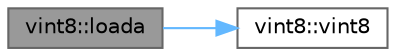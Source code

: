 digraph "vint8::loada"
{
 // LATEX_PDF_SIZE
  bgcolor="transparent";
  edge [fontname=Helvetica,fontsize=10,labelfontname=Helvetica,labelfontsize=10];
  node [fontname=Helvetica,fontsize=10,shape=box,height=0.2,width=0.4];
  rankdir="LR";
  Node1 [id="Node000001",label="vint8::loada",height=0.2,width=0.4,color="gray40", fillcolor="grey60", style="filled", fontcolor="black",tooltip="Factory that returns a vector loaded from 32B aligned memory."];
  Node1 -> Node2 [id="edge1_Node000001_Node000002",color="steelblue1",style="solid",tooltip=" "];
  Node2 [id="Node000002",label="vint8::vint8",height=0.2,width=0.4,color="grey40", fillcolor="white", style="filled",URL="$structvint8.html#ad2b458c4b597d2cd8e61e7f5e9f86161",tooltip="Construct from zero-initialized value."];
}
